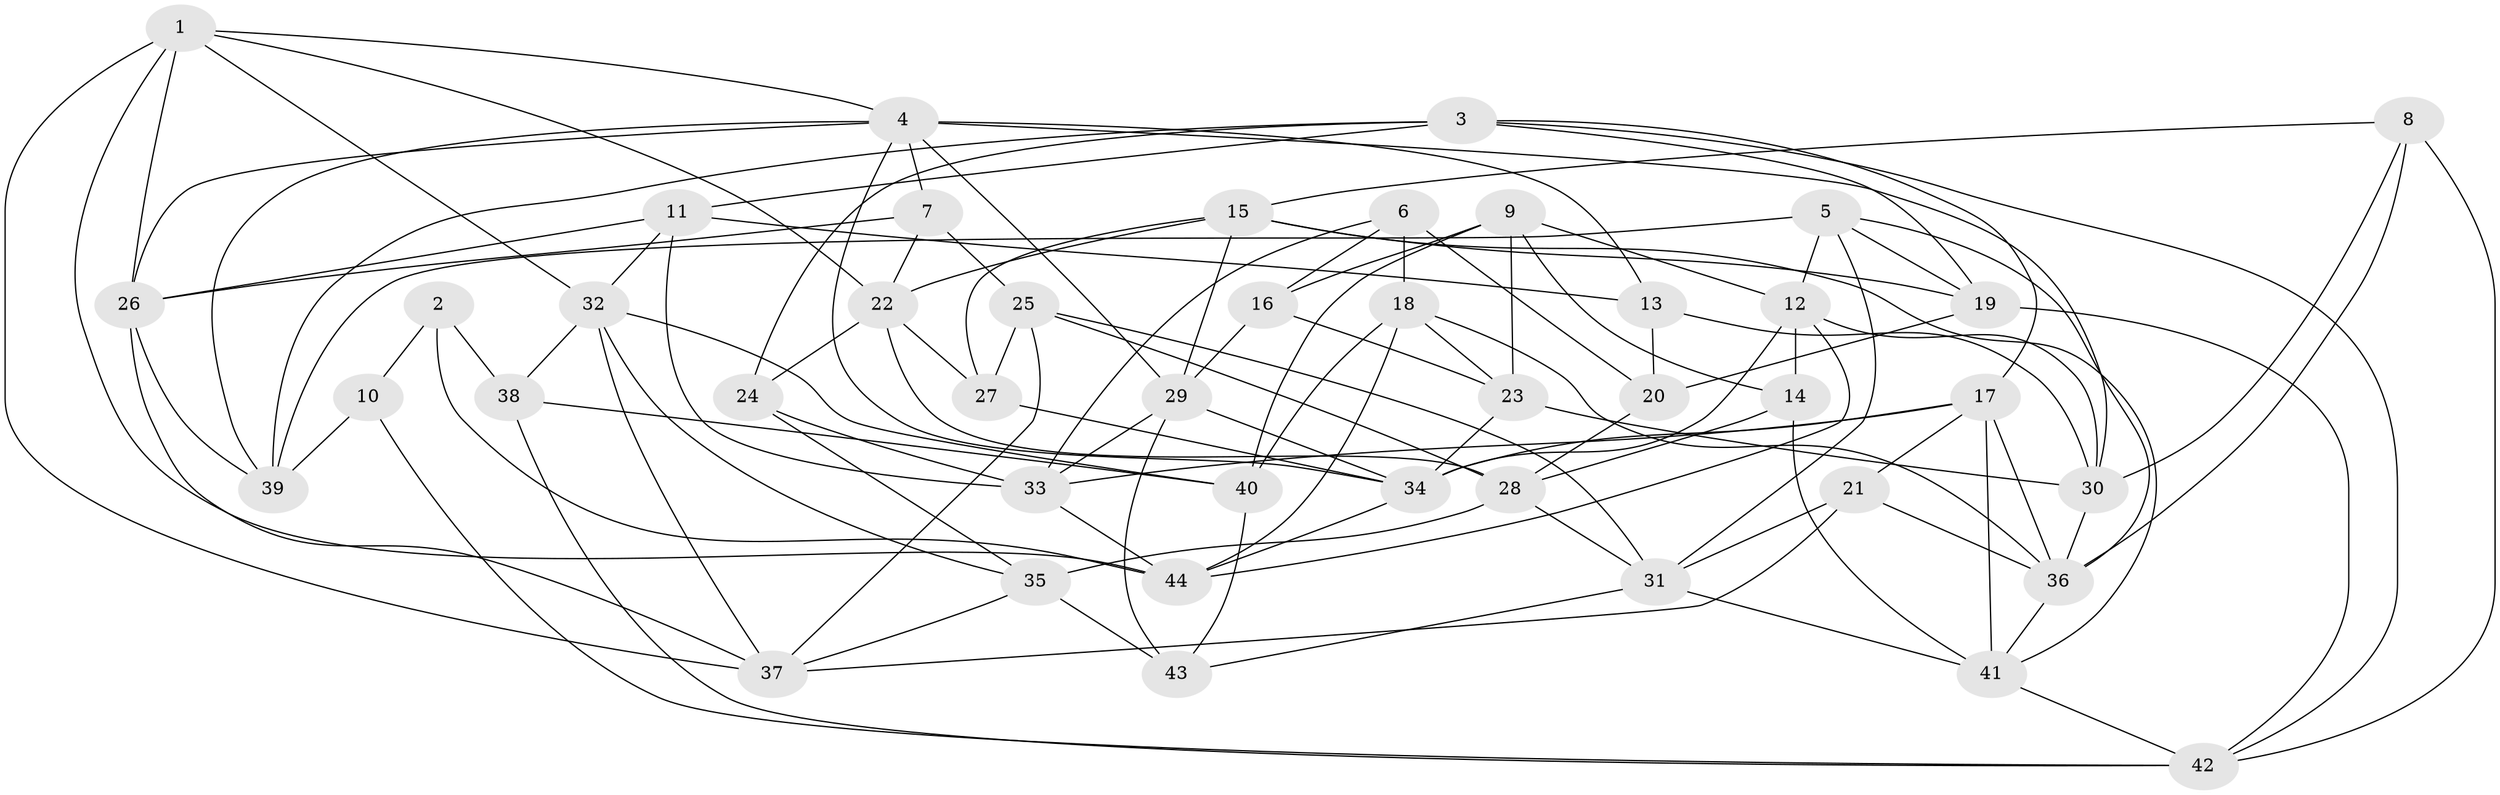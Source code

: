 // original degree distribution, {4: 1.0}
// Generated by graph-tools (version 1.1) at 2025/02/03/09/25 03:02:59]
// undirected, 44 vertices, 114 edges
graph export_dot {
graph [start="1"]
  node [color=gray90,style=filled];
  1;
  2;
  3;
  4;
  5;
  6;
  7;
  8;
  9;
  10;
  11;
  12;
  13;
  14;
  15;
  16;
  17;
  18;
  19;
  20;
  21;
  22;
  23;
  24;
  25;
  26;
  27;
  28;
  29;
  30;
  31;
  32;
  33;
  34;
  35;
  36;
  37;
  38;
  39;
  40;
  41;
  42;
  43;
  44;
  1 -- 4 [weight=1.0];
  1 -- 22 [weight=1.0];
  1 -- 26 [weight=1.0];
  1 -- 32 [weight=1.0];
  1 -- 37 [weight=1.0];
  1 -- 44 [weight=1.0];
  2 -- 10 [weight=2.0];
  2 -- 38 [weight=1.0];
  2 -- 44 [weight=3.0];
  3 -- 11 [weight=1.0];
  3 -- 17 [weight=1.0];
  3 -- 19 [weight=1.0];
  3 -- 24 [weight=1.0];
  3 -- 39 [weight=1.0];
  3 -- 42 [weight=1.0];
  4 -- 7 [weight=1.0];
  4 -- 13 [weight=1.0];
  4 -- 26 [weight=1.0];
  4 -- 29 [weight=1.0];
  4 -- 30 [weight=1.0];
  4 -- 34 [weight=1.0];
  4 -- 39 [weight=1.0];
  5 -- 12 [weight=1.0];
  5 -- 19 [weight=1.0];
  5 -- 31 [weight=1.0];
  5 -- 36 [weight=1.0];
  5 -- 39 [weight=2.0];
  6 -- 16 [weight=1.0];
  6 -- 18 [weight=2.0];
  6 -- 20 [weight=2.0];
  6 -- 33 [weight=1.0];
  7 -- 22 [weight=1.0];
  7 -- 25 [weight=1.0];
  7 -- 26 [weight=1.0];
  8 -- 15 [weight=1.0];
  8 -- 30 [weight=1.0];
  8 -- 36 [weight=1.0];
  8 -- 42 [weight=1.0];
  9 -- 12 [weight=1.0];
  9 -- 14 [weight=1.0];
  9 -- 16 [weight=1.0];
  9 -- 23 [weight=1.0];
  9 -- 40 [weight=2.0];
  10 -- 39 [weight=1.0];
  10 -- 42 [weight=1.0];
  11 -- 13 [weight=1.0];
  11 -- 26 [weight=1.0];
  11 -- 32 [weight=1.0];
  11 -- 33 [weight=2.0];
  12 -- 14 [weight=1.0];
  12 -- 30 [weight=1.0];
  12 -- 34 [weight=1.0];
  12 -- 44 [weight=1.0];
  13 -- 20 [weight=1.0];
  13 -- 30 [weight=1.0];
  14 -- 28 [weight=1.0];
  14 -- 41 [weight=1.0];
  15 -- 19 [weight=1.0];
  15 -- 22 [weight=1.0];
  15 -- 27 [weight=1.0];
  15 -- 29 [weight=1.0];
  15 -- 41 [weight=1.0];
  16 -- 23 [weight=1.0];
  16 -- 29 [weight=1.0];
  17 -- 21 [weight=1.0];
  17 -- 33 [weight=1.0];
  17 -- 34 [weight=1.0];
  17 -- 36 [weight=1.0];
  17 -- 41 [weight=1.0];
  18 -- 23 [weight=1.0];
  18 -- 36 [weight=1.0];
  18 -- 40 [weight=1.0];
  18 -- 44 [weight=1.0];
  19 -- 20 [weight=2.0];
  19 -- 42 [weight=1.0];
  20 -- 28 [weight=1.0];
  21 -- 31 [weight=1.0];
  21 -- 36 [weight=1.0];
  21 -- 37 [weight=1.0];
  22 -- 24 [weight=1.0];
  22 -- 27 [weight=1.0];
  22 -- 28 [weight=1.0];
  23 -- 30 [weight=2.0];
  23 -- 34 [weight=1.0];
  24 -- 33 [weight=2.0];
  24 -- 35 [weight=2.0];
  25 -- 27 [weight=2.0];
  25 -- 28 [weight=1.0];
  25 -- 31 [weight=1.0];
  25 -- 37 [weight=1.0];
  26 -- 37 [weight=1.0];
  26 -- 39 [weight=1.0];
  27 -- 34 [weight=2.0];
  28 -- 31 [weight=1.0];
  28 -- 35 [weight=1.0];
  29 -- 33 [weight=1.0];
  29 -- 34 [weight=1.0];
  29 -- 43 [weight=1.0];
  30 -- 36 [weight=2.0];
  31 -- 41 [weight=1.0];
  31 -- 43 [weight=1.0];
  32 -- 35 [weight=1.0];
  32 -- 37 [weight=1.0];
  32 -- 38 [weight=1.0];
  32 -- 40 [weight=1.0];
  33 -- 44 [weight=1.0];
  34 -- 44 [weight=1.0];
  35 -- 37 [weight=1.0];
  35 -- 43 [weight=1.0];
  36 -- 41 [weight=1.0];
  38 -- 40 [weight=1.0];
  38 -- 42 [weight=1.0];
  40 -- 43 [weight=1.0];
  41 -- 42 [weight=1.0];
}
